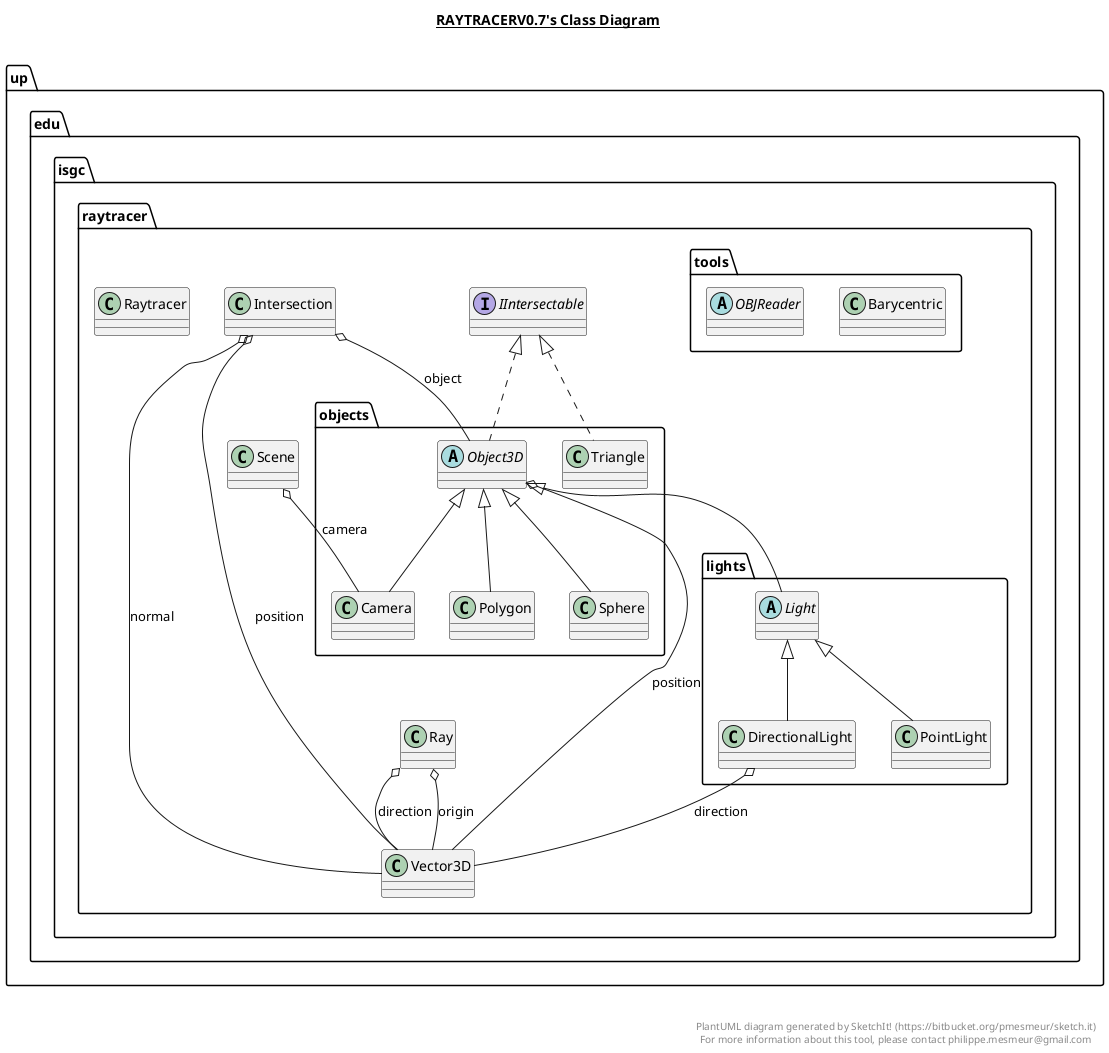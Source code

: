 @startuml

title __RAYTRACERV0.7's Class Diagram__\n

  namespace up.edu.isgc.raytracer {
    interface up.edu.isgc.raytracer.IIntersectable {
    }
  }
  

  namespace up.edu.isgc.raytracer {
    class up.edu.isgc.raytracer.Intersection {
    }
  }
  

  namespace up.edu.isgc.raytracer {
    class up.edu.isgc.raytracer.Ray {
    }
  }
  

  namespace up.edu.isgc.raytracer {
    class up.edu.isgc.raytracer.Raytracer {
    }
  }
  

  namespace up.edu.isgc.raytracer {
    class up.edu.isgc.raytracer.Scene {
    }
  }
  

  namespace up.edu.isgc.raytracer {
    class up.edu.isgc.raytracer.Vector3D {
    }
  }
  

  namespace up.edu.isgc.raytracer {
    namespace lights {
      class up.edu.isgc.raytracer.lights.DirectionalLight {
      }
    }
  }
  

  namespace up.edu.isgc.raytracer {
    namespace lights {
      abstract class up.edu.isgc.raytracer.lights.Light {
      }
    }
  }
  

  namespace up.edu.isgc.raytracer {
    namespace lights {
      class up.edu.isgc.raytracer.lights.PointLight {
      }
    }
  }
  

  namespace up.edu.isgc.raytracer {
    namespace objects {
      class up.edu.isgc.raytracer.objects.Camera {
      }
    }
  }
  

  namespace up.edu.isgc.raytracer {
    namespace objects {
      abstract class up.edu.isgc.raytracer.objects.Object3D {
      }
    }
  }
  

  namespace up.edu.isgc.raytracer {
    namespace objects {
      class up.edu.isgc.raytracer.objects.Polygon {
      }
    }
  }
  

  namespace up.edu.isgc.raytracer {
    namespace objects {
      class up.edu.isgc.raytracer.objects.Sphere {
      }
    }
  }
  

  namespace up.edu.isgc.raytracer {
    namespace objects {
      class up.edu.isgc.raytracer.objects.Triangle {
      }
    }
  }
  

  namespace up.edu.isgc.raytracer {
    namespace tools {
      class up.edu.isgc.raytracer.tools.Barycentric {
      }
    }
  }
  

  namespace up.edu.isgc.raytracer {
    namespace tools {
      abstract class up.edu.isgc.raytracer.tools.OBJReader {
      }
    }
  }
  

  up.edu.isgc.raytracer.Intersection o-- up.edu.isgc.raytracer.Vector3D : normal
  up.edu.isgc.raytracer.Intersection o-- up.edu.isgc.raytracer.objects.Object3D : object
  up.edu.isgc.raytracer.Intersection o-- up.edu.isgc.raytracer.Vector3D : position
  up.edu.isgc.raytracer.Ray o-- up.edu.isgc.raytracer.Vector3D : direction
  up.edu.isgc.raytracer.Ray o-- up.edu.isgc.raytracer.Vector3D : origin
  up.edu.isgc.raytracer.Scene o-- up.edu.isgc.raytracer.objects.Camera : camera
  up.edu.isgc.raytracer.lights.DirectionalLight -up-|> up.edu.isgc.raytracer.lights.Light
  up.edu.isgc.raytracer.lights.DirectionalLight o-- up.edu.isgc.raytracer.Vector3D : direction
  up.edu.isgc.raytracer.lights.Light -up-|> up.edu.isgc.raytracer.objects.Object3D
  up.edu.isgc.raytracer.lights.PointLight -up-|> up.edu.isgc.raytracer.lights.Light
  up.edu.isgc.raytracer.objects.Camera -up-|> up.edu.isgc.raytracer.objects.Object3D
  up.edu.isgc.raytracer.objects.Object3D .up.|> up.edu.isgc.raytracer.IIntersectable
  up.edu.isgc.raytracer.objects.Object3D o-- up.edu.isgc.raytracer.Vector3D : position
  up.edu.isgc.raytracer.objects.Polygon -up-|> up.edu.isgc.raytracer.objects.Object3D
  up.edu.isgc.raytracer.objects.Sphere -up-|> up.edu.isgc.raytracer.objects.Object3D
  up.edu.isgc.raytracer.objects.Triangle .up.|> up.edu.isgc.raytracer.IIntersectable


right footer


PlantUML diagram generated by SketchIt! (https://bitbucket.org/pmesmeur/sketch.it)
For more information about this tool, please contact philippe.mesmeur@gmail.com
endfooter

@enduml

